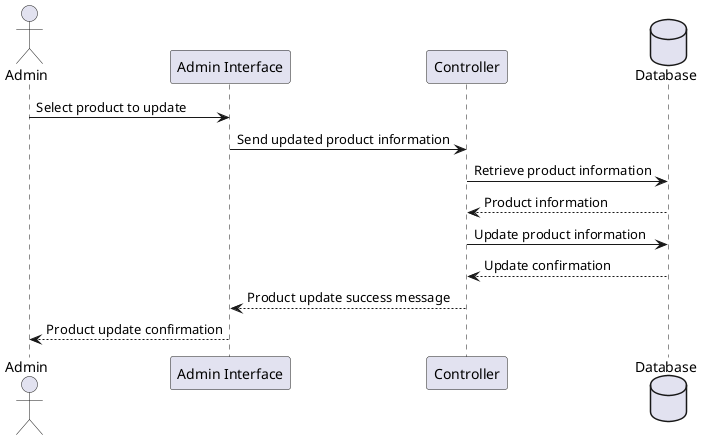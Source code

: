 @startuml
actor Admin
participant "Admin Interface" as AdminUI
participant "Controller" as Controller
database "Database" as DB

Admin -> AdminUI: Select product to update
AdminUI -> Controller: Send updated product information
Controller -> DB: Retrieve product information
DB --> Controller: Product information
Controller -> DB: Update product information
DB --> Controller: Update confirmation
Controller --> AdminUI: Product update success message
AdminUI --> Admin: Product update confirmation
@enduml